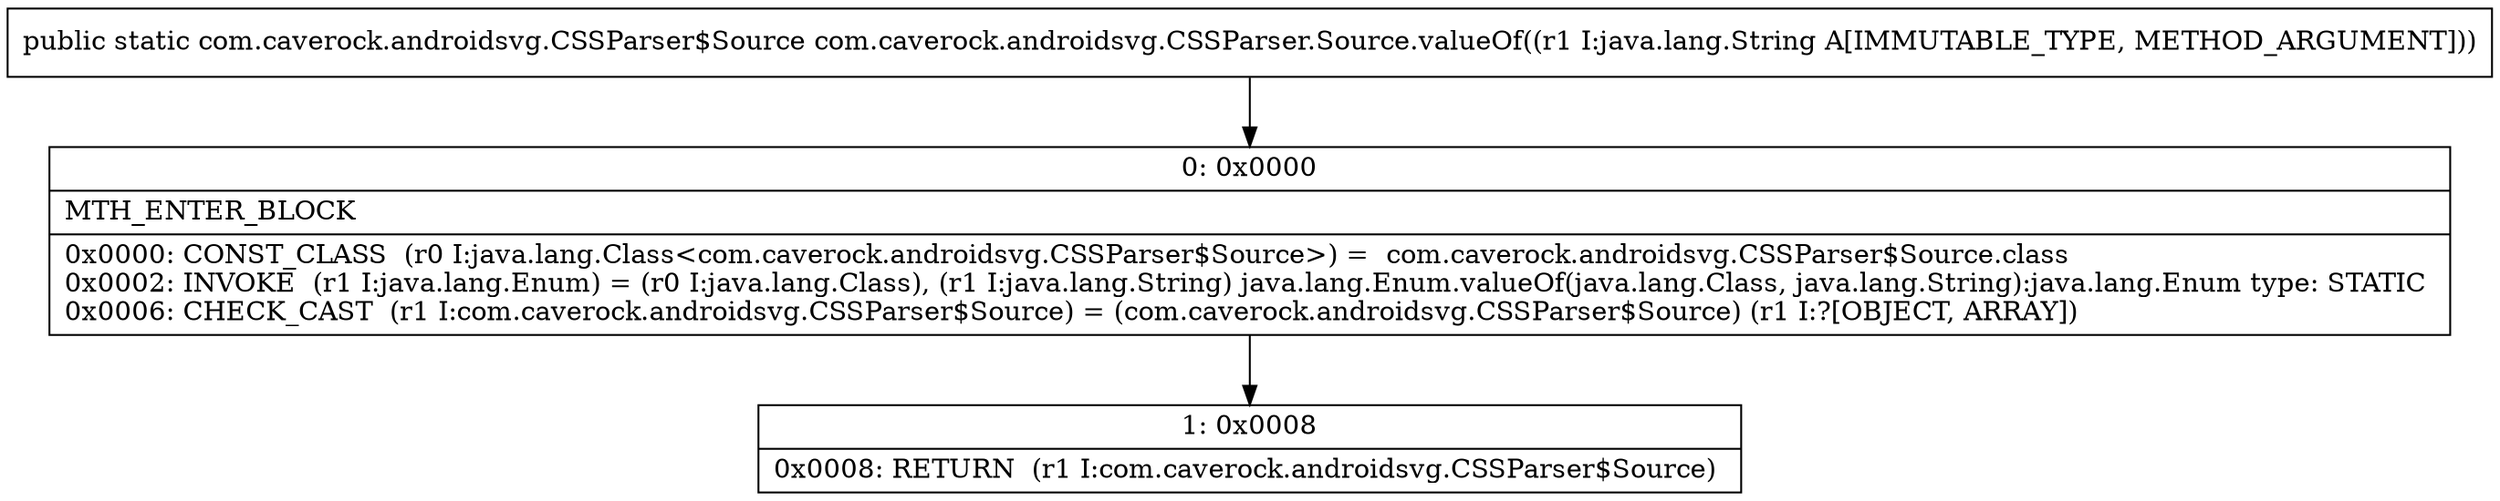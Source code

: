 digraph "CFG forcom.caverock.androidsvg.CSSParser.Source.valueOf(Ljava\/lang\/String;)Lcom\/caverock\/androidsvg\/CSSParser$Source;" {
Node_0 [shape=record,label="{0\:\ 0x0000|MTH_ENTER_BLOCK\l|0x0000: CONST_CLASS  (r0 I:java.lang.Class\<com.caverock.androidsvg.CSSParser$Source\>) =  com.caverock.androidsvg.CSSParser$Source.class \l0x0002: INVOKE  (r1 I:java.lang.Enum) = (r0 I:java.lang.Class), (r1 I:java.lang.String) java.lang.Enum.valueOf(java.lang.Class, java.lang.String):java.lang.Enum type: STATIC \l0x0006: CHECK_CAST  (r1 I:com.caverock.androidsvg.CSSParser$Source) = (com.caverock.androidsvg.CSSParser$Source) (r1 I:?[OBJECT, ARRAY]) \l}"];
Node_1 [shape=record,label="{1\:\ 0x0008|0x0008: RETURN  (r1 I:com.caverock.androidsvg.CSSParser$Source) \l}"];
MethodNode[shape=record,label="{public static com.caverock.androidsvg.CSSParser$Source com.caverock.androidsvg.CSSParser.Source.valueOf((r1 I:java.lang.String A[IMMUTABLE_TYPE, METHOD_ARGUMENT])) }"];
MethodNode -> Node_0;
Node_0 -> Node_1;
}

